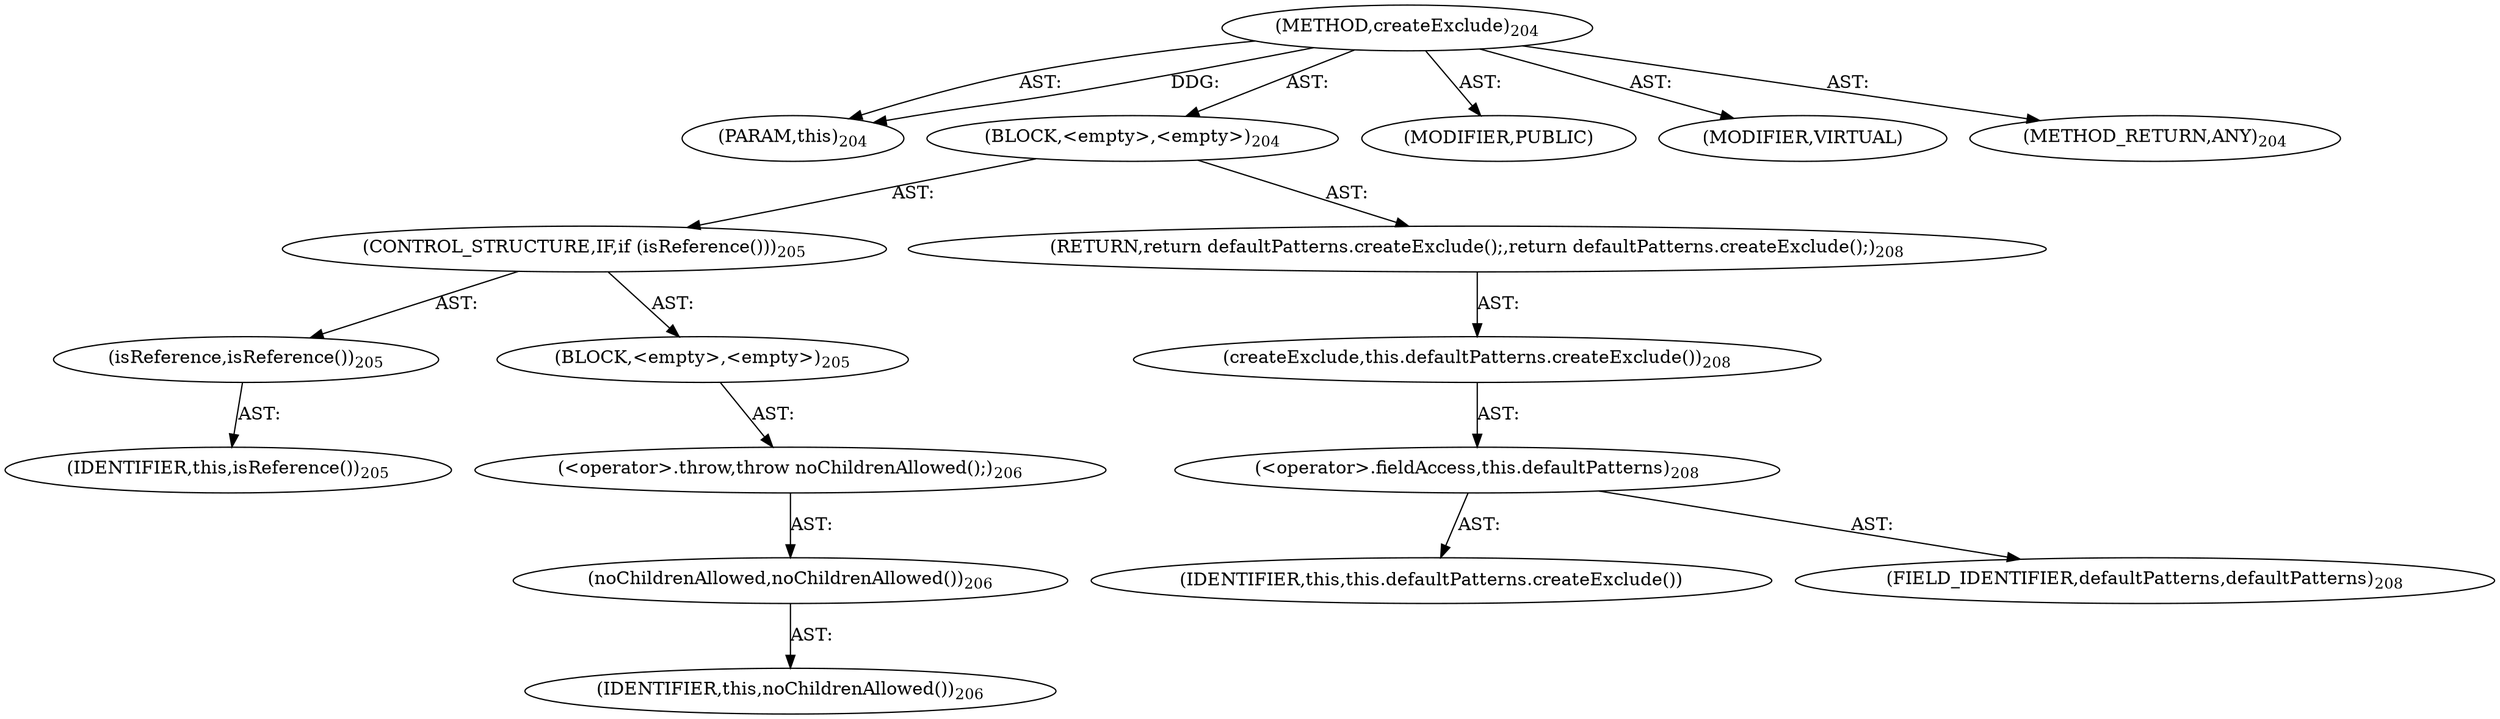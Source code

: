 digraph "createExclude" {  
"111669149704" [label = <(METHOD,createExclude)<SUB>204</SUB>> ]
"115964116998" [label = <(PARAM,this)<SUB>204</SUB>> ]
"25769803792" [label = <(BLOCK,&lt;empty&gt;,&lt;empty&gt;)<SUB>204</SUB>> ]
"47244640264" [label = <(CONTROL_STRUCTURE,IF,if (isReference()))<SUB>205</SUB>> ]
"30064771184" [label = <(isReference,isReference())<SUB>205</SUB>> ]
"68719476751" [label = <(IDENTIFIER,this,isReference())<SUB>205</SUB>> ]
"25769803793" [label = <(BLOCK,&lt;empty&gt;,&lt;empty&gt;)<SUB>205</SUB>> ]
"30064771185" [label = <(&lt;operator&gt;.throw,throw noChildrenAllowed();)<SUB>206</SUB>> ]
"30064771186" [label = <(noChildrenAllowed,noChildrenAllowed())<SUB>206</SUB>> ]
"68719476752" [label = <(IDENTIFIER,this,noChildrenAllowed())<SUB>206</SUB>> ]
"146028888069" [label = <(RETURN,return defaultPatterns.createExclude();,return defaultPatterns.createExclude();)<SUB>208</SUB>> ]
"30064771187" [label = <(createExclude,this.defaultPatterns.createExclude())<SUB>208</SUB>> ]
"30064771188" [label = <(&lt;operator&gt;.fieldAccess,this.defaultPatterns)<SUB>208</SUB>> ]
"68719476895" [label = <(IDENTIFIER,this,this.defaultPatterns.createExclude())> ]
"55834574889" [label = <(FIELD_IDENTIFIER,defaultPatterns,defaultPatterns)<SUB>208</SUB>> ]
"133143986199" [label = <(MODIFIER,PUBLIC)> ]
"133143986200" [label = <(MODIFIER,VIRTUAL)> ]
"128849018888" [label = <(METHOD_RETURN,ANY)<SUB>204</SUB>> ]
  "111669149704" -> "115964116998"  [ label = "AST: "] 
  "111669149704" -> "25769803792"  [ label = "AST: "] 
  "111669149704" -> "133143986199"  [ label = "AST: "] 
  "111669149704" -> "133143986200"  [ label = "AST: "] 
  "111669149704" -> "128849018888"  [ label = "AST: "] 
  "25769803792" -> "47244640264"  [ label = "AST: "] 
  "25769803792" -> "146028888069"  [ label = "AST: "] 
  "47244640264" -> "30064771184"  [ label = "AST: "] 
  "47244640264" -> "25769803793"  [ label = "AST: "] 
  "30064771184" -> "68719476751"  [ label = "AST: "] 
  "25769803793" -> "30064771185"  [ label = "AST: "] 
  "30064771185" -> "30064771186"  [ label = "AST: "] 
  "30064771186" -> "68719476752"  [ label = "AST: "] 
  "146028888069" -> "30064771187"  [ label = "AST: "] 
  "30064771187" -> "30064771188"  [ label = "AST: "] 
  "30064771188" -> "68719476895"  [ label = "AST: "] 
  "30064771188" -> "55834574889"  [ label = "AST: "] 
  "111669149704" -> "115964116998"  [ label = "DDG: "] 
}
